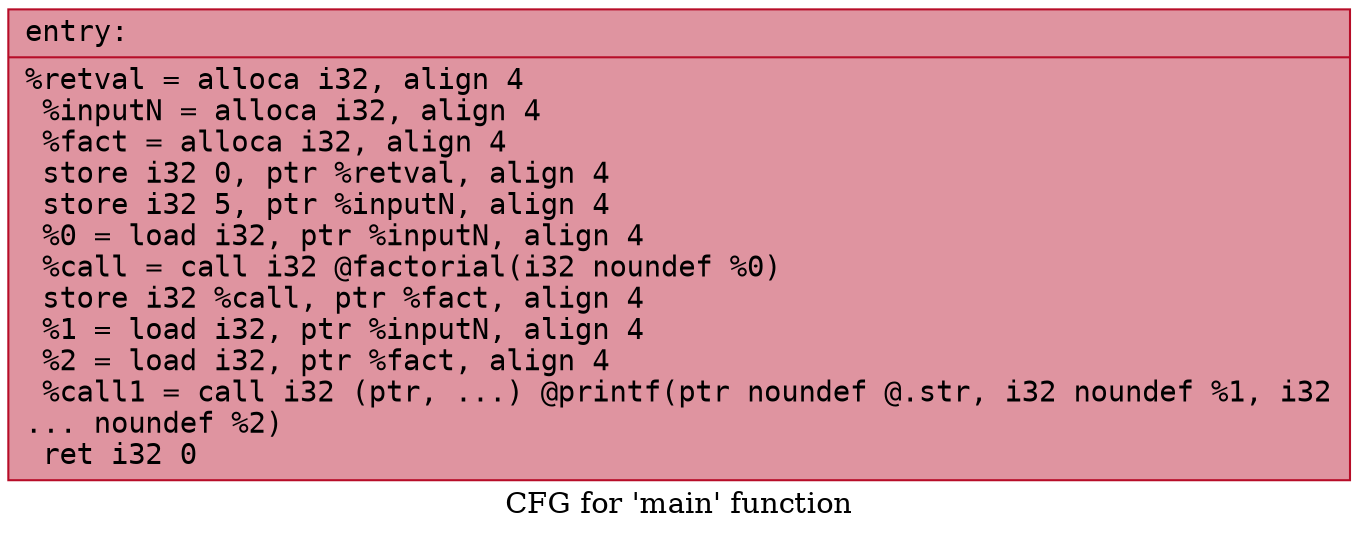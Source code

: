 digraph "CFG for 'main' function" {
	label="CFG for 'main' function";

	Node0x5562201fbf30 [shape=record,color="#b70d28ff", style=filled, fillcolor="#b70d2870" fontname="Courier",label="{entry:\l|  %retval = alloca i32, align 4\l  %inputN = alloca i32, align 4\l  %fact = alloca i32, align 4\l  store i32 0, ptr %retval, align 4\l  store i32 5, ptr %inputN, align 4\l  %0 = load i32, ptr %inputN, align 4\l  %call = call i32 @factorial(i32 noundef %0)\l  store i32 %call, ptr %fact, align 4\l  %1 = load i32, ptr %inputN, align 4\l  %2 = load i32, ptr %fact, align 4\l  %call1 = call i32 (ptr, ...) @printf(ptr noundef @.str, i32 noundef %1, i32\l... noundef %2)\l  ret i32 0\l}"];
}
